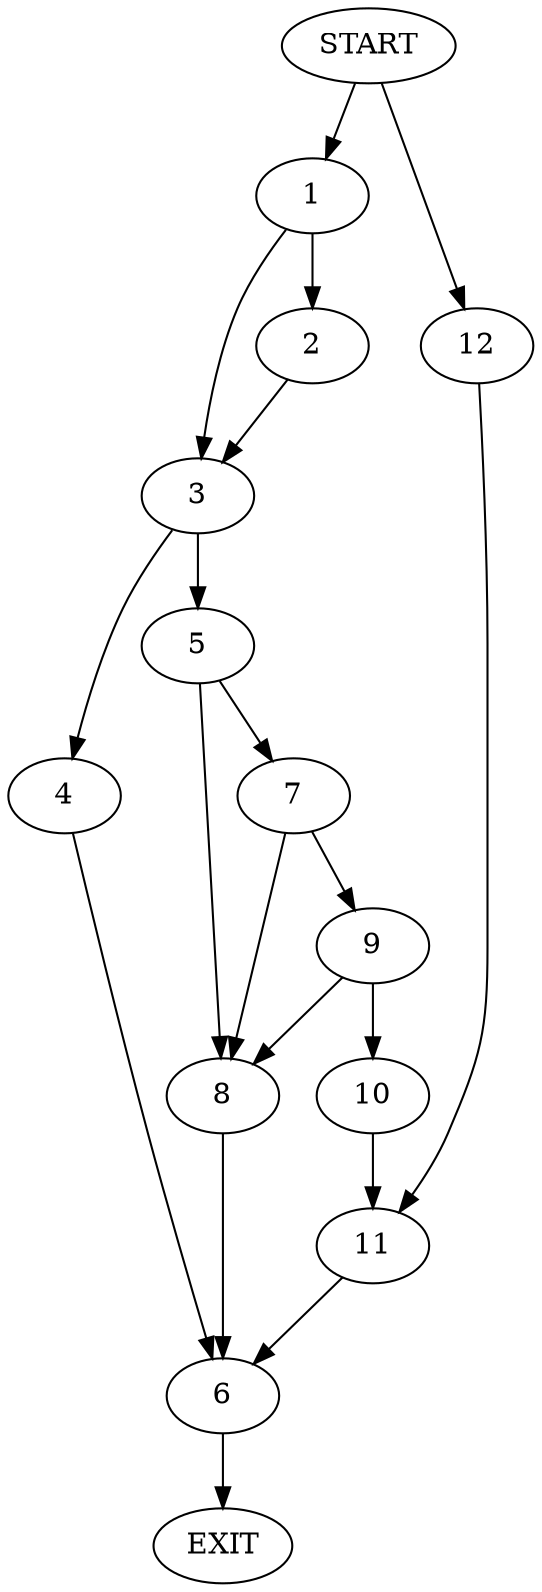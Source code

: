 digraph {
0 [label="START"]
13 [label="EXIT"]
0 -> 1
1 -> 2
1 -> 3
2 -> 3
3 -> 4
3 -> 5
4 -> 6
5 -> 7
5 -> 8
6 -> 13
8 -> 6
7 -> 8
7 -> 9
9 -> 10
9 -> 8
10 -> 11
11 -> 6
0 -> 12
12 -> 11
}
